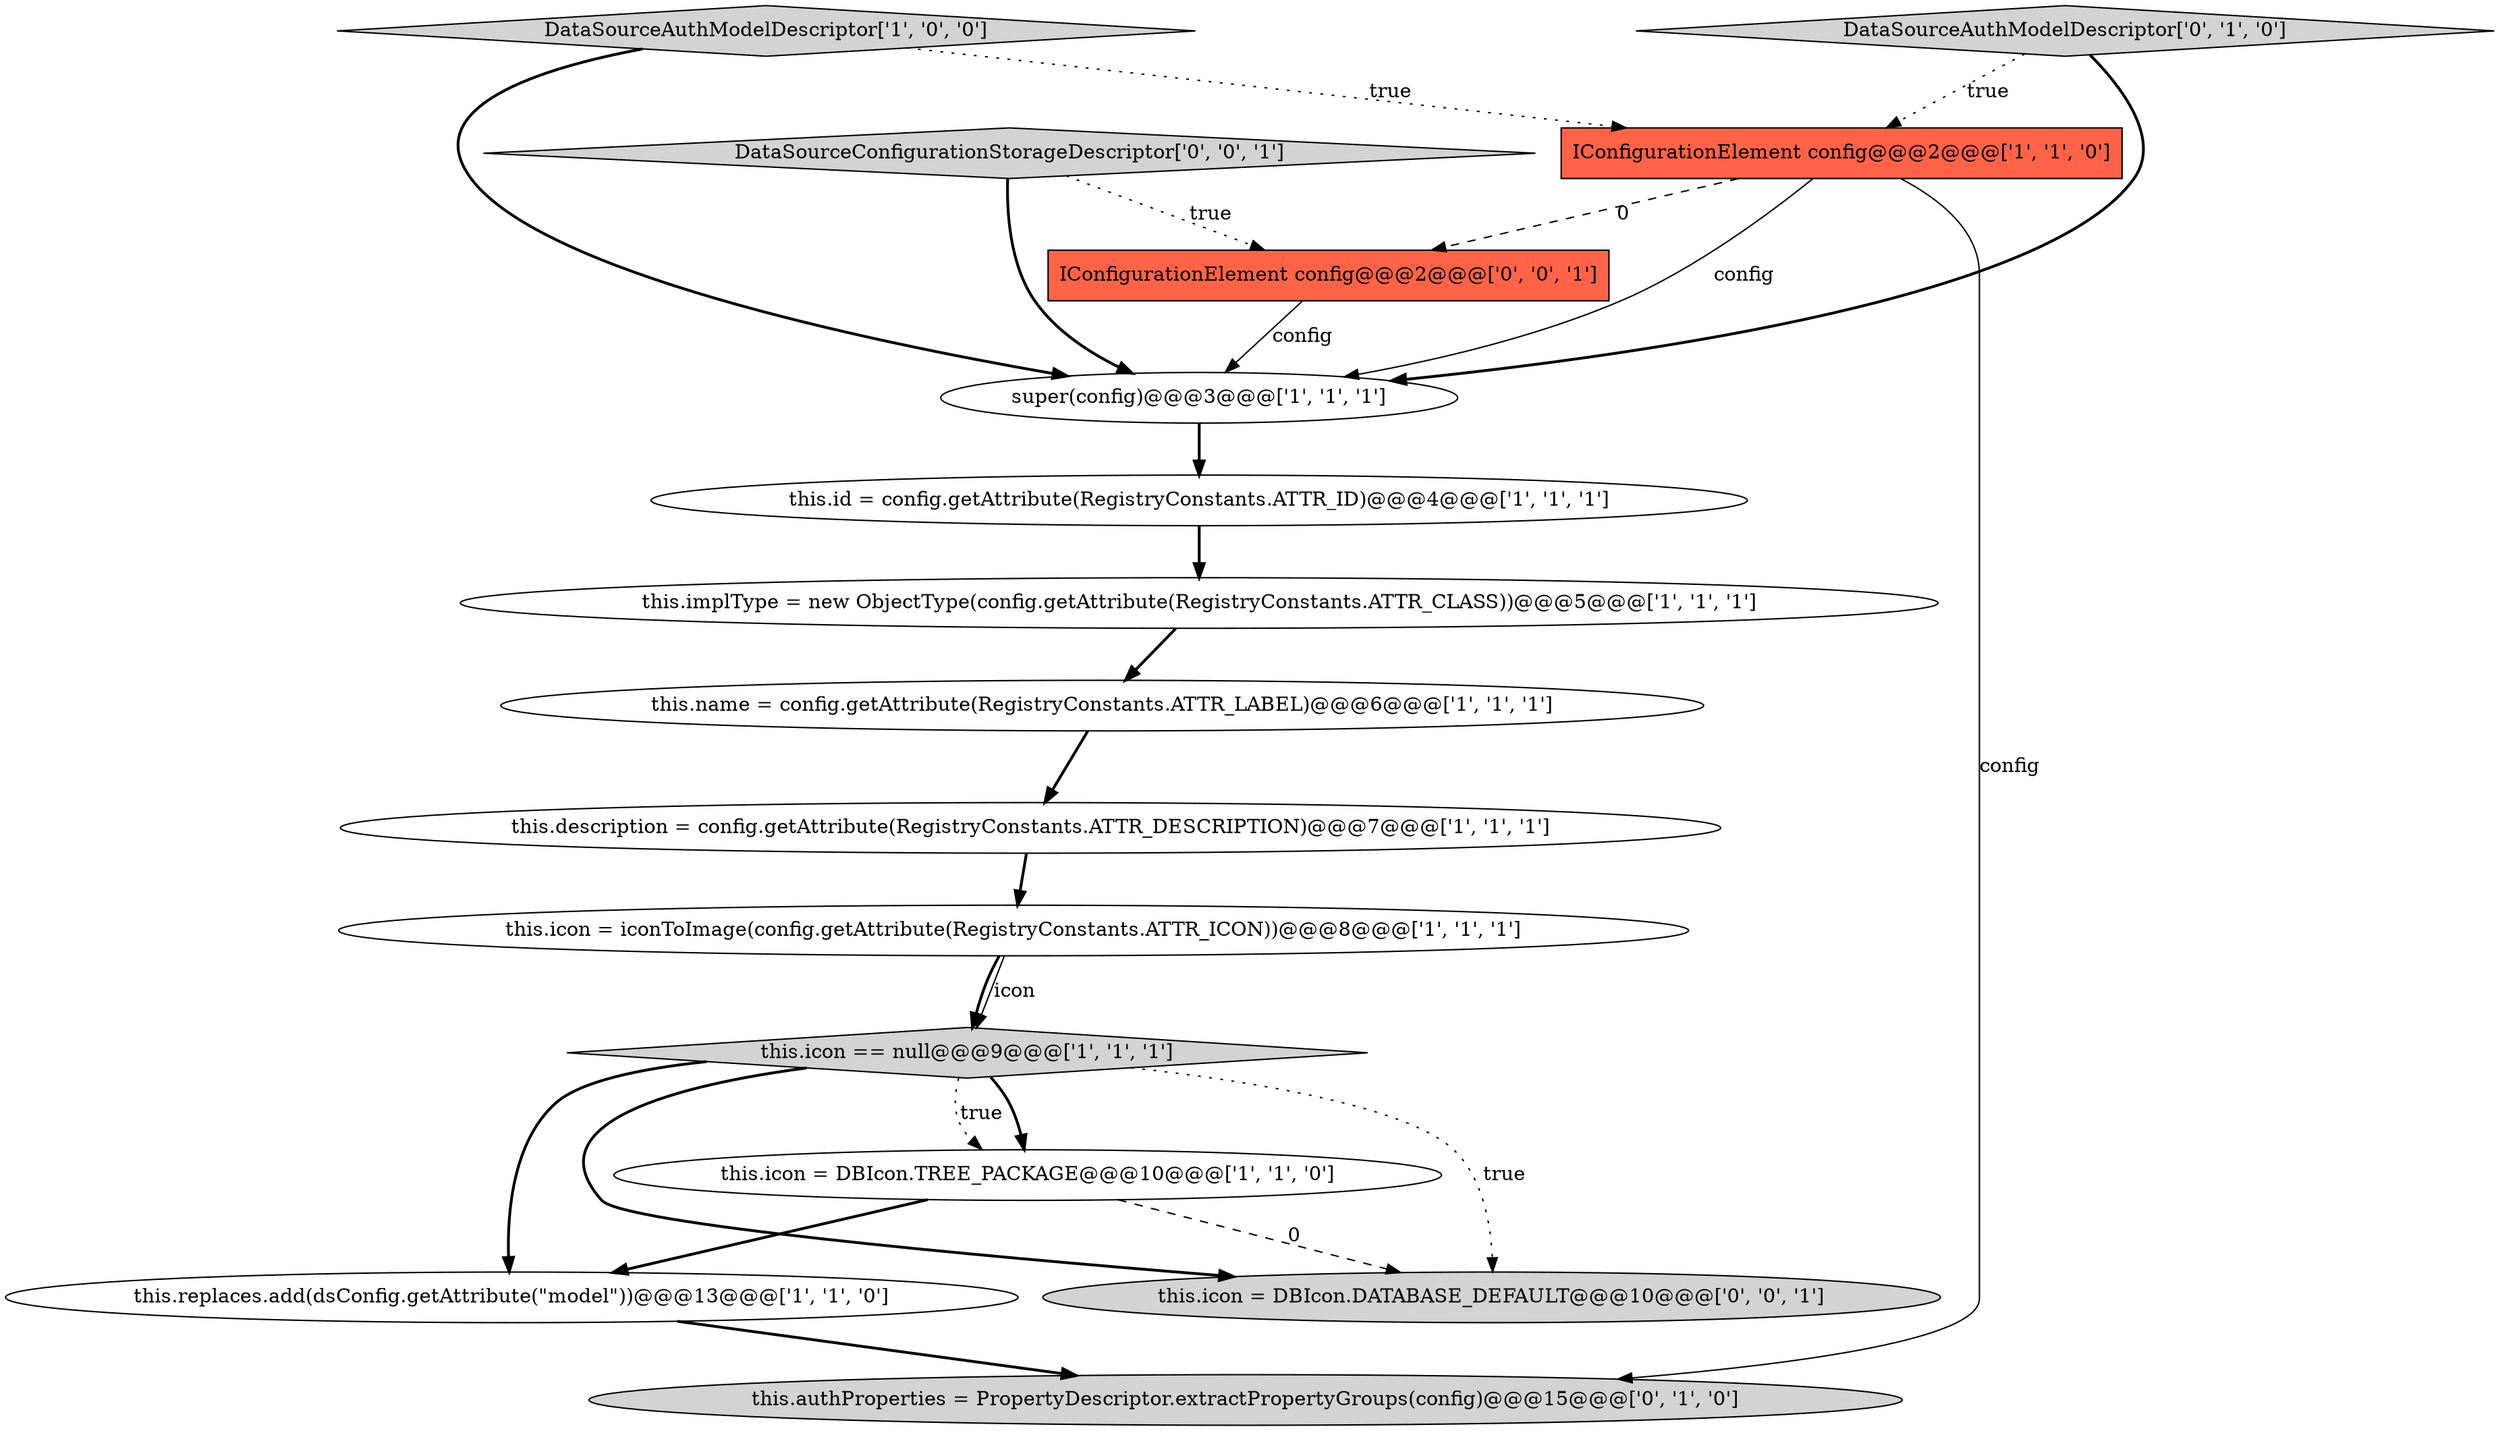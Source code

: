 digraph {
1 [style = filled, label = "IConfigurationElement config@@@2@@@['1', '1', '0']", fillcolor = tomato, shape = box image = "AAA0AAABBB1BBB"];
5 [style = filled, label = "this.icon = iconToImage(config.getAttribute(RegistryConstants.ATTR_ICON))@@@8@@@['1', '1', '1']", fillcolor = white, shape = ellipse image = "AAA0AAABBB1BBB"];
8 [style = filled, label = "this.icon = DBIcon.TREE_PACKAGE@@@10@@@['1', '1', '0']", fillcolor = white, shape = ellipse image = "AAA0AAABBB1BBB"];
2 [style = filled, label = "this.description = config.getAttribute(RegistryConstants.ATTR_DESCRIPTION)@@@7@@@['1', '1', '1']", fillcolor = white, shape = ellipse image = "AAA0AAABBB1BBB"];
9 [style = filled, label = "this.replaces.add(dsConfig.getAttribute(\"model\"))@@@13@@@['1', '1', '0']", fillcolor = white, shape = ellipse image = "AAA0AAABBB1BBB"];
13 [style = filled, label = "IConfigurationElement config@@@2@@@['0', '0', '1']", fillcolor = tomato, shape = box image = "AAA0AAABBB3BBB"];
7 [style = filled, label = "this.icon == null@@@9@@@['1', '1', '1']", fillcolor = lightgray, shape = diamond image = "AAA0AAABBB1BBB"];
14 [style = filled, label = "this.icon = DBIcon.DATABASE_DEFAULT@@@10@@@['0', '0', '1']", fillcolor = lightgray, shape = ellipse image = "AAA0AAABBB3BBB"];
15 [style = filled, label = "DataSourceConfigurationStorageDescriptor['0', '0', '1']", fillcolor = lightgray, shape = diamond image = "AAA0AAABBB3BBB"];
0 [style = filled, label = "DataSourceAuthModelDescriptor['1', '0', '0']", fillcolor = lightgray, shape = diamond image = "AAA0AAABBB1BBB"];
3 [style = filled, label = "this.id = config.getAttribute(RegistryConstants.ATTR_ID)@@@4@@@['1', '1', '1']", fillcolor = white, shape = ellipse image = "AAA0AAABBB1BBB"];
4 [style = filled, label = "this.implType = new ObjectType(config.getAttribute(RegistryConstants.ATTR_CLASS))@@@5@@@['1', '1', '1']", fillcolor = white, shape = ellipse image = "AAA0AAABBB1BBB"];
12 [style = filled, label = "DataSourceAuthModelDescriptor['0', '1', '0']", fillcolor = lightgray, shape = diamond image = "AAA0AAABBB2BBB"];
11 [style = filled, label = "this.authProperties = PropertyDescriptor.extractPropertyGroups(config)@@@15@@@['0', '1', '0']", fillcolor = lightgray, shape = ellipse image = "AAA1AAABBB2BBB"];
10 [style = filled, label = "super(config)@@@3@@@['1', '1', '1']", fillcolor = white, shape = ellipse image = "AAA0AAABBB1BBB"];
6 [style = filled, label = "this.name = config.getAttribute(RegistryConstants.ATTR_LABEL)@@@6@@@['1', '1', '1']", fillcolor = white, shape = ellipse image = "AAA0AAABBB1BBB"];
4->6 [style = bold, label=""];
8->14 [style = dashed, label="0"];
0->1 [style = dotted, label="true"];
7->8 [style = bold, label=""];
8->9 [style = bold, label=""];
9->11 [style = bold, label=""];
15->13 [style = dotted, label="true"];
7->9 [style = bold, label=""];
2->5 [style = bold, label=""];
7->8 [style = dotted, label="true"];
13->10 [style = solid, label="config"];
5->7 [style = solid, label="icon"];
6->2 [style = bold, label=""];
10->3 [style = bold, label=""];
1->13 [style = dashed, label="0"];
7->14 [style = bold, label=""];
0->10 [style = bold, label=""];
12->10 [style = bold, label=""];
7->14 [style = dotted, label="true"];
1->11 [style = solid, label="config"];
1->10 [style = solid, label="config"];
12->1 [style = dotted, label="true"];
15->10 [style = bold, label=""];
3->4 [style = bold, label=""];
5->7 [style = bold, label=""];
}
